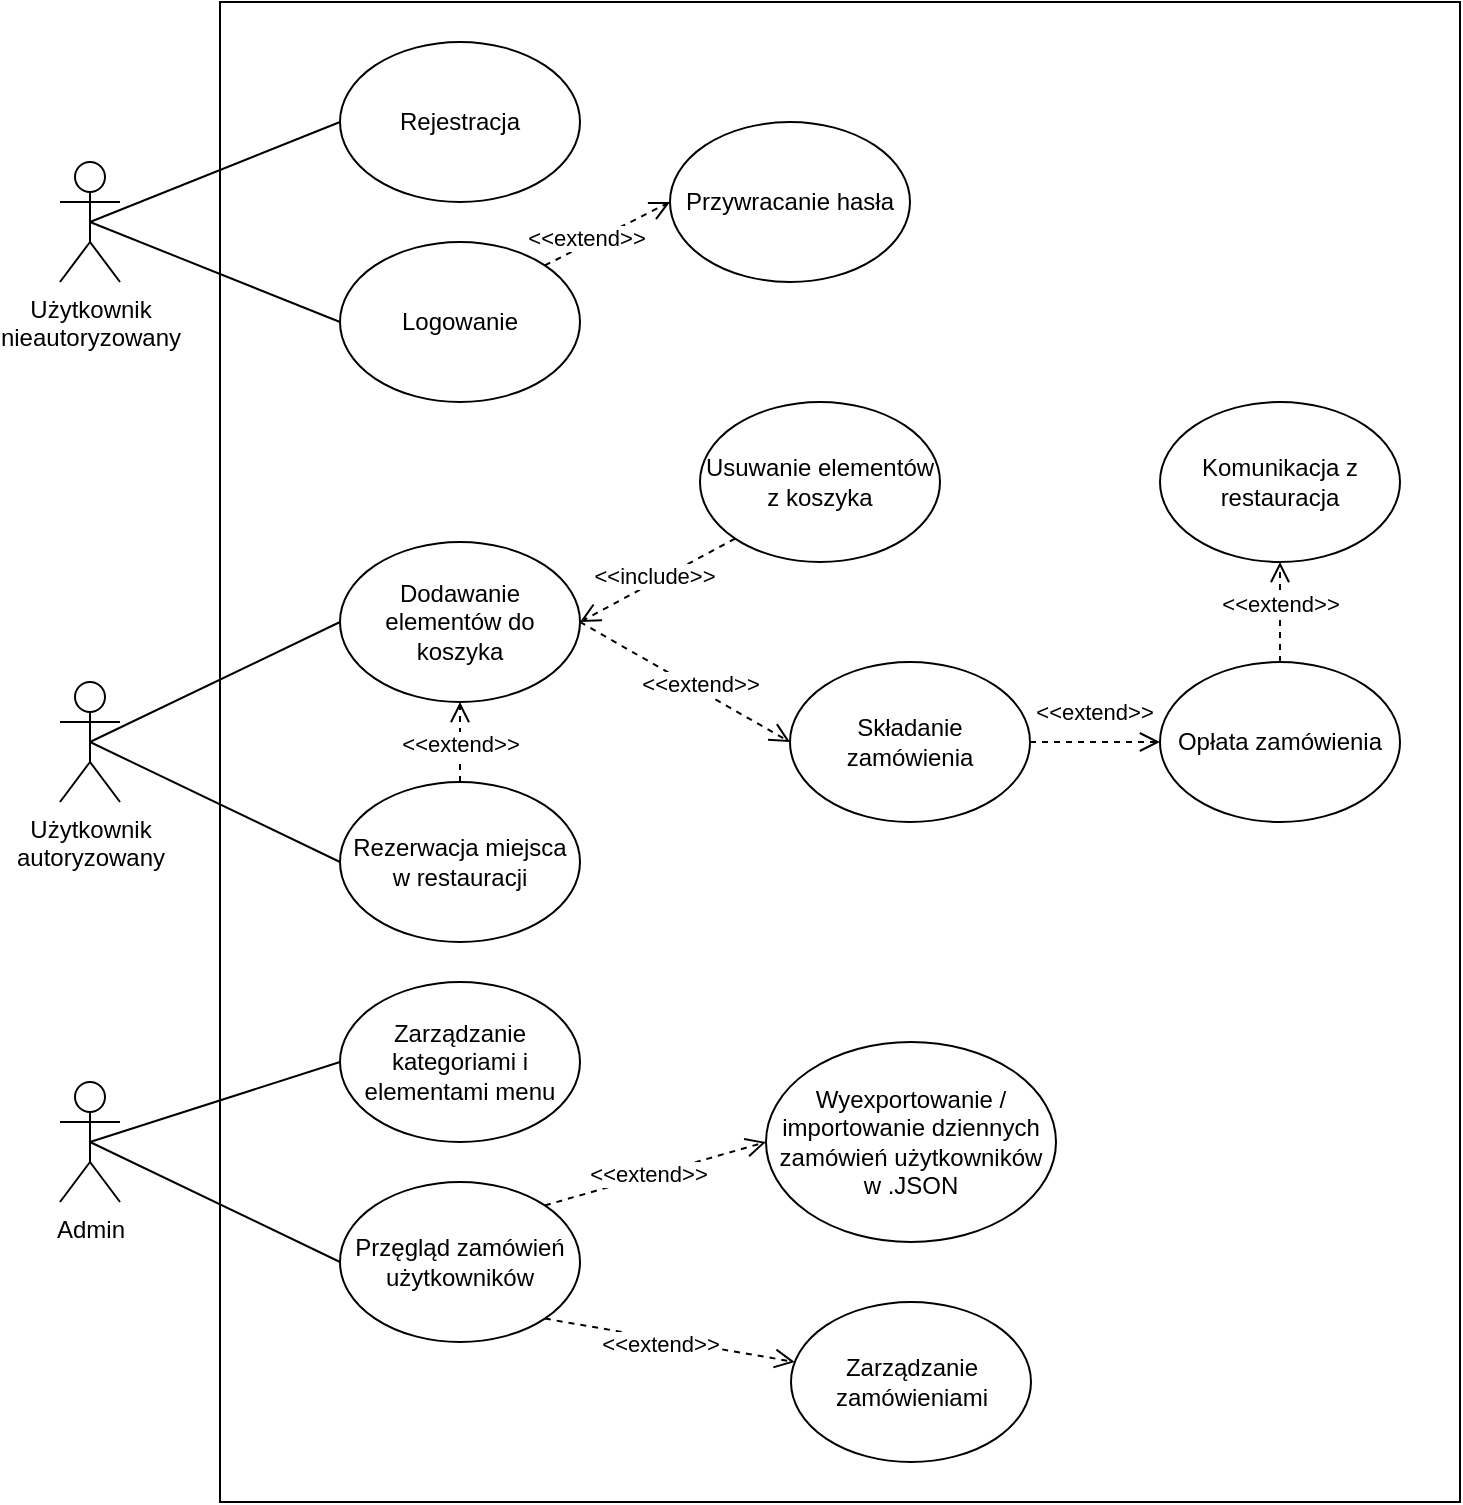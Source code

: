 <mxfile version="17.4.2" type="device"><diagram id="P4s8SzXfETWtjY8FBVm6" name="Page-1"><mxGraphModel dx="1888" dy="628" grid="1" gridSize="10" guides="1" tooltips="1" connect="1" arrows="1" fold="1" page="1" pageScale="1" pageWidth="850" pageHeight="1100" math="0" shadow="0"><root><mxCell id="0"/><mxCell id="1" parent="0"/><mxCell id="uAmP3saHMdXgE0Ry9SWT-1" value="Użytkownik &lt;br&gt;nieautoryzowany&lt;br&gt;" style="shape=umlActor;verticalLabelPosition=bottom;verticalAlign=top;html=1;outlineConnect=0;" parent="1" vertex="1"><mxGeometry y="270" width="30" height="60" as="geometry"/></mxCell><mxCell id="uAmP3saHMdXgE0Ry9SWT-2" value="" style="rounded=0;whiteSpace=wrap;html=1;" parent="1" vertex="1"><mxGeometry x="80" y="190" width="620" height="750" as="geometry"/></mxCell><mxCell id="uAmP3saHMdXgE0Ry9SWT-3" value="Rejestracja" style="ellipse;whiteSpace=wrap;html=1;" parent="1" vertex="1"><mxGeometry x="140" y="210" width="120" height="80" as="geometry"/></mxCell><mxCell id="uAmP3saHMdXgE0Ry9SWT-4" value="Logowanie" style="ellipse;whiteSpace=wrap;html=1;" parent="1" vertex="1"><mxGeometry x="140" y="310" width="120" height="80" as="geometry"/></mxCell><mxCell id="uAmP3saHMdXgE0Ry9SWT-5" value="Dodawanie elementów do koszyka" style="ellipse;whiteSpace=wrap;html=1;" parent="1" vertex="1"><mxGeometry x="140" y="460" width="120" height="80" as="geometry"/></mxCell><mxCell id="uAmP3saHMdXgE0Ry9SWT-11" value="Składanie zamówienia" style="ellipse;whiteSpace=wrap;html=1;" parent="1" vertex="1"><mxGeometry x="365" y="520" width="120" height="80" as="geometry"/></mxCell><mxCell id="uAmP3saHMdXgE0Ry9SWT-15" value="Admin" style="shape=umlActor;verticalLabelPosition=bottom;verticalAlign=top;html=1;" parent="1" vertex="1"><mxGeometry y="730" width="30" height="60" as="geometry"/></mxCell><mxCell id="uAmP3saHMdXgE0Ry9SWT-16" value="Usuwanie elementów z koszyka" style="ellipse;whiteSpace=wrap;html=1;" parent="1" vertex="1"><mxGeometry x="320" y="390" width="120" height="80" as="geometry"/></mxCell><mxCell id="uAmP3saHMdXgE0Ry9SWT-17" value="&amp;lt;&amp;lt;include&amp;gt;&amp;gt;" style="html=1;verticalAlign=bottom;endArrow=open;dashed=1;endSize=8;rounded=0;exitX=0;exitY=1;exitDx=0;exitDy=0;entryX=1;entryY=0.5;entryDx=0;entryDy=0;" parent="1" source="uAmP3saHMdXgE0Ry9SWT-16" target="uAmP3saHMdXgE0Ry9SWT-5" edge="1"><mxGeometry x="0.108" y="5" relative="1" as="geometry"><mxPoint x="377.574" y="641.716" as="sourcePoint"/><mxPoint x="260" y="560" as="targetPoint"/><mxPoint as="offset"/></mxGeometry></mxCell><mxCell id="uAmP3saHMdXgE0Ry9SWT-19" value="Przywracanie hasła" style="ellipse;whiteSpace=wrap;html=1;" parent="1" vertex="1"><mxGeometry x="305" y="250" width="120" height="80" as="geometry"/></mxCell><mxCell id="uAmP3saHMdXgE0Ry9SWT-20" value="&amp;lt;&amp;lt;extend&amp;gt;&amp;gt;" style="html=1;verticalAlign=bottom;endArrow=open;dashed=1;endSize=8;rounded=0;exitX=1;exitY=0;exitDx=0;exitDy=0;entryX=0;entryY=0.5;entryDx=0;entryDy=0;" parent="1" source="uAmP3saHMdXgE0Ry9SWT-4" target="uAmP3saHMdXgE0Ry9SWT-19" edge="1"><mxGeometry x="-0.416" y="-5" relative="1" as="geometry"><mxPoint x="600" y="280" as="sourcePoint"/><mxPoint x="440" y="330" as="targetPoint"/><mxPoint as="offset"/></mxGeometry></mxCell><mxCell id="uAmP3saHMdXgE0Ry9SWT-21" value="Opłata zamówienia" style="ellipse;whiteSpace=wrap;html=1;" parent="1" vertex="1"><mxGeometry x="550" y="520" width="120" height="80" as="geometry"/></mxCell><mxCell id="uAmP3saHMdXgE0Ry9SWT-25" value="Komunikacja z restauracja" style="ellipse;whiteSpace=wrap;html=1;" parent="1" vertex="1"><mxGeometry x="550" y="390" width="120" height="80" as="geometry"/></mxCell><mxCell id="uAmP3saHMdXgE0Ry9SWT-26" value="&amp;lt;&amp;lt;extend&amp;gt;&amp;gt;" style="html=1;verticalAlign=bottom;endArrow=open;dashed=1;endSize=8;rounded=0;exitX=0.5;exitY=0;exitDx=0;exitDy=0;entryX=0.5;entryY=1;entryDx=0;entryDy=0;" parent="1" source="uAmP3saHMdXgE0Ry9SWT-21" target="uAmP3saHMdXgE0Ry9SWT-25" edge="1"><mxGeometry x="-0.2" relative="1" as="geometry"><mxPoint x="549.996" y="421.716" as="sourcePoint"/><mxPoint x="597.57" y="370" as="targetPoint"/><mxPoint as="offset"/></mxGeometry></mxCell><mxCell id="uAmP3saHMdXgE0Ry9SWT-30" value="Zarządzanie kategoriami i elementami menu" style="ellipse;whiteSpace=wrap;html=1;" parent="1" vertex="1"><mxGeometry x="140" y="680" width="120" height="80" as="geometry"/></mxCell><mxCell id="uAmP3saHMdXgE0Ry9SWT-34" value="Przęgląd zamówień użytkowników" style="ellipse;whiteSpace=wrap;html=1;" parent="1" vertex="1"><mxGeometry x="140" y="780" width="120" height="80" as="geometry"/></mxCell><mxCell id="uAmP3saHMdXgE0Ry9SWT-36" value="Wyexportowanie /&lt;br&gt;importowanie dziennych zamówień użytkowników w .JSON" style="ellipse;whiteSpace=wrap;html=1;" parent="1" vertex="1"><mxGeometry x="353" y="710" width="145" height="100" as="geometry"/></mxCell><mxCell id="uAmP3saHMdXgE0Ry9SWT-38" value="Zarządzanie zamówieniami" style="ellipse;whiteSpace=wrap;html=1;" parent="1" vertex="1"><mxGeometry x="365.5" y="840" width="120" height="80" as="geometry"/></mxCell><mxCell id="PvTiu8i7SZT4SLeJGWw0-1" value="Rezerwacja miejsca w restauracji" style="ellipse;whiteSpace=wrap;html=1;" parent="1" vertex="1"><mxGeometry x="140" y="580" width="120" height="80" as="geometry"/></mxCell><mxCell id="PvTiu8i7SZT4SLeJGWw0-4" value="&amp;lt;&amp;lt;extend&amp;gt;&amp;gt;" style="html=1;verticalAlign=bottom;endArrow=open;dashed=1;endSize=8;rounded=0;exitX=0.5;exitY=0;exitDx=0;exitDy=0;entryX=0.5;entryY=1;entryDx=0;entryDy=0;" parent="1" source="PvTiu8i7SZT4SLeJGWw0-1" target="uAmP3saHMdXgE0Ry9SWT-5" edge="1"><mxGeometry x="-0.5" relative="1" as="geometry"><mxPoint x="469.996" y="389.996" as="sourcePoint"/><mxPoint x="527.57" y="298.28" as="targetPoint"/><mxPoint as="offset"/></mxGeometry></mxCell><mxCell id="PpWOjjFLpsjyHOoJbC1y-1" value="Użytkownik &lt;br&gt;autoryzowany" style="shape=umlActor;verticalLabelPosition=bottom;verticalAlign=top;html=1;outlineConnect=0;" parent="1" vertex="1"><mxGeometry y="530" width="30" height="60" as="geometry"/></mxCell><mxCell id="PpWOjjFLpsjyHOoJbC1y-5" value="" style="endArrow=none;html=1;rounded=0;entryX=0;entryY=0.5;entryDx=0;entryDy=0;exitX=0.5;exitY=0.5;exitDx=0;exitDy=0;exitPerimeter=0;" parent="1" source="uAmP3saHMdXgE0Ry9SWT-1" target="uAmP3saHMdXgE0Ry9SWT-4" edge="1"><mxGeometry width="50" height="50" relative="1" as="geometry"><mxPoint x="-30" y="440" as="sourcePoint"/><mxPoint x="20" y="390" as="targetPoint"/></mxGeometry></mxCell><mxCell id="PpWOjjFLpsjyHOoJbC1y-7" value="" style="endArrow=none;html=1;rounded=0;exitX=0.5;exitY=0.5;exitDx=0;exitDy=0;exitPerimeter=0;entryX=0;entryY=0.5;entryDx=0;entryDy=0;" parent="1" source="PpWOjjFLpsjyHOoJbC1y-1" target="PvTiu8i7SZT4SLeJGWw0-1" edge="1"><mxGeometry width="50" height="50" relative="1" as="geometry"><mxPoint x="20" y="420" as="sourcePoint"/><mxPoint x="70" y="370" as="targetPoint"/></mxGeometry></mxCell><mxCell id="PpWOjjFLpsjyHOoJbC1y-8" value="" style="endArrow=none;html=1;rounded=0;exitX=0.5;exitY=0.5;exitDx=0;exitDy=0;exitPerimeter=0;entryX=0;entryY=0.5;entryDx=0;entryDy=0;" parent="1" source="PpWOjjFLpsjyHOoJbC1y-1" target="uAmP3saHMdXgE0Ry9SWT-5" edge="1"><mxGeometry width="50" height="50" relative="1" as="geometry"><mxPoint x="100" y="570" as="sourcePoint"/><mxPoint x="150" y="520" as="targetPoint"/></mxGeometry></mxCell><mxCell id="PpWOjjFLpsjyHOoJbC1y-9" value="" style="endArrow=none;html=1;rounded=0;exitX=0.5;exitY=0.5;exitDx=0;exitDy=0;exitPerimeter=0;entryX=0;entryY=0.5;entryDx=0;entryDy=0;" parent="1" source="uAmP3saHMdXgE0Ry9SWT-1" target="uAmP3saHMdXgE0Ry9SWT-3" edge="1"><mxGeometry width="50" height="50" relative="1" as="geometry"><mxPoint x="60" y="270" as="sourcePoint"/><mxPoint x="110" y="220" as="targetPoint"/></mxGeometry></mxCell><mxCell id="PpWOjjFLpsjyHOoJbC1y-12" value="" style="endArrow=none;html=1;rounded=0;exitX=0.5;exitY=0.5;exitDx=0;exitDy=0;exitPerimeter=0;entryX=0;entryY=0.5;entryDx=0;entryDy=0;" parent="1" source="uAmP3saHMdXgE0Ry9SWT-15" target="uAmP3saHMdXgE0Ry9SWT-30" edge="1"><mxGeometry width="50" height="50" relative="1" as="geometry"><mxPoint x="160" y="780" as="sourcePoint"/><mxPoint x="210" y="730" as="targetPoint"/></mxGeometry></mxCell><mxCell id="PpWOjjFLpsjyHOoJbC1y-13" value="" style="endArrow=none;html=1;rounded=0;exitX=0.5;exitY=0.5;exitDx=0;exitDy=0;exitPerimeter=0;entryX=0;entryY=0.5;entryDx=0;entryDy=0;" parent="1" source="uAmP3saHMdXgE0Ry9SWT-15" target="uAmP3saHMdXgE0Ry9SWT-34" edge="1"><mxGeometry width="50" height="50" relative="1" as="geometry"><mxPoint y="760" as="sourcePoint"/><mxPoint x="50" y="710" as="targetPoint"/></mxGeometry></mxCell><mxCell id="PpWOjjFLpsjyHOoJbC1y-14" value="&amp;lt;&amp;lt;extend&amp;gt;&amp;gt;" style="html=1;verticalAlign=bottom;endArrow=open;dashed=1;endSize=8;rounded=0;exitX=1;exitY=1;exitDx=0;exitDy=0;" parent="1" source="uAmP3saHMdXgE0Ry9SWT-34" target="uAmP3saHMdXgE0Ry9SWT-38" edge="1"><mxGeometry x="-0.047" y="-11" relative="1" as="geometry"><mxPoint x="305" y="770" as="sourcePoint"/><mxPoint x="364.445" y="736.032" as="targetPoint"/><mxPoint y="1" as="offset"/></mxGeometry></mxCell><mxCell id="asP-EcqhVvOu8ldphVM8-1" value="&amp;lt;&amp;lt;extend&amp;gt;&amp;gt;" style="html=1;verticalAlign=bottom;endArrow=open;dashed=1;endSize=8;rounded=0;exitX=1;exitY=0.5;exitDx=0;exitDy=0;entryX=0;entryY=0.5;entryDx=0;entryDy=0;" parent="1" source="uAmP3saHMdXgE0Ry9SWT-5" target="uAmP3saHMdXgE0Ry9SWT-11" edge="1"><mxGeometry x="0.19" y="-5" relative="1" as="geometry"><mxPoint x="210" y="590" as="sourcePoint"/><mxPoint x="210" y="550" as="targetPoint"/><mxPoint as="offset"/></mxGeometry></mxCell><mxCell id="asP-EcqhVvOu8ldphVM8-2" value="&amp;lt;&amp;lt;extend&amp;gt;&amp;gt;" style="html=1;verticalAlign=bottom;endArrow=open;dashed=1;endSize=8;rounded=0;exitX=1;exitY=0.5;exitDx=0;exitDy=0;entryX=0;entryY=0.5;entryDx=0;entryDy=0;" parent="1" source="uAmP3saHMdXgE0Ry9SWT-11" target="uAmP3saHMdXgE0Ry9SWT-21" edge="1"><mxGeometry x="-0.016" y="6" relative="1" as="geometry"><mxPoint x="460" y="440" as="sourcePoint"/><mxPoint x="565" y="500" as="targetPoint"/><mxPoint as="offset"/></mxGeometry></mxCell><mxCell id="asP-EcqhVvOu8ldphVM8-3" value="&amp;lt;&amp;lt;extend&amp;gt;&amp;gt;" style="html=1;verticalAlign=bottom;endArrow=open;dashed=1;endSize=8;rounded=0;entryX=0;entryY=0.5;entryDx=0;entryDy=0;exitX=1;exitY=0;exitDx=0;exitDy=0;" parent="1" source="uAmP3saHMdXgE0Ry9SWT-34" target="uAmP3saHMdXgE0Ry9SWT-36" edge="1"><mxGeometry x="-0.105" y="-8" relative="1" as="geometry"><mxPoint x="280" y="680" as="sourcePoint"/><mxPoint x="385" y="740" as="targetPoint"/><mxPoint as="offset"/></mxGeometry></mxCell></root></mxGraphModel></diagram></mxfile>